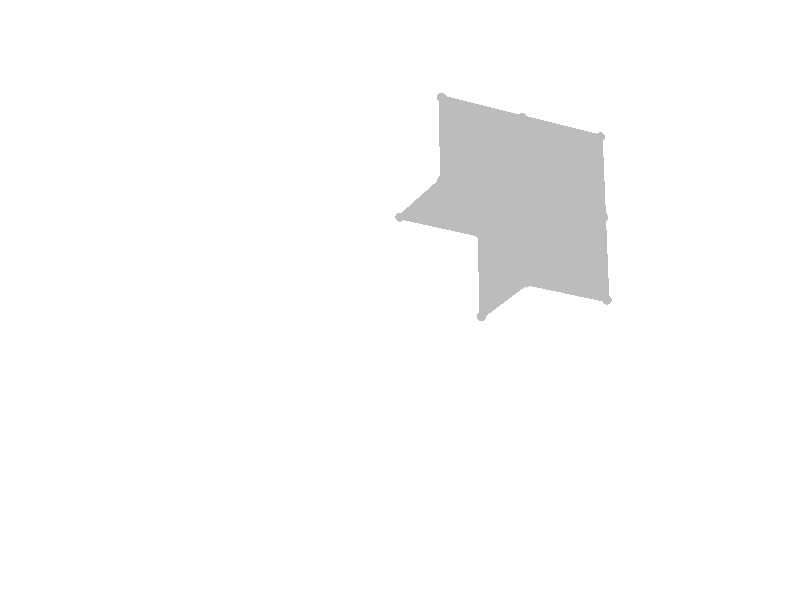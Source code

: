 #include "colors.inc"
background { rgb <1, 1, 1> }
camera {location <-5, -5, 10>up <0,1,0> right <-1.33,0,0> angle 20look_at <0, 0, 0> sky <0, 1, 0> }
sphere { <0.5, 0, 0.5>, 0.025 texture {  pigment { rgb <0.5, 0.5, 0.5> } } }
sphere { <1, 0, 0.5>, 0.025 texture {  pigment { rgb <0.5, 0.5, 0.5> } } }
sphere { <1, 0.5, 0.5>, 0.025 texture {  pigment { rgb <0.5, 0.5, 0.5> } } }
sphere { <1, 1, 0.5>, 0.025 texture {  pigment { rgb <0.5, 0.5, 0.5> } } }
sphere { <0.5, 1, 0.5>, 0.025 texture {  pigment { rgb <0.5, 0.5, 0.5> } } }
sphere { <0, 1, 0.5>, 0.025 texture {  pigment { rgb <0.5, 0.5, 0.5> } } }
sphere { <0, 0.5, 0.5>, 0.025 texture {  pigment { rgb <0.5, 0.5, 0.5> } } }
sphere { <0.5, 0.5, 0.5>, 0.025 texture {  pigment { rgb <0.5, 0.5, 0.5> } } }
sphere { <0.5, 0, 0>, 0.025 texture {  pigment { rgb <0.5, 0.5, 0.5> } } }
sphere { <0.5, 0.5, 0>, 0.025 texture {  pigment { rgb <0.5, 0.5, 0.5> } } }
sphere { <0, 0.5, 0>, 0.025 texture {  pigment { rgb <0.5, 0.5, 0.5> } } }
sphere { <0.75, 0.25, 0.5>, 0.025 texture {  pigment { rgb <0.5, 0.5, 0.5> } } }
sphere { <0.75, 0.75, 0.5>, 0.025 texture {  pigment { rgb <0.5, 0.5, 0.5> } } }
sphere { <0.25, 0.75, 0.5>, 0.025 texture {  pigment { rgb <0.5, 0.5, 0.5> } } }
sphere { <0.5, 0.25, 0.25>, 0.025 texture {  pigment { rgb <0.5, 0.5, 0.5> } } }
sphere { <0.25, 0.5, 0.25>, 0.025 texture {  pigment { rgb <0.5, 0.5, 0.5> } } }
cylinder { <0.5, 0, 0.5>, <1, 0, 0.5>, 0.0125 texture {  pigment { rgb <0.5, 0.5, 0.5> } } }
cylinder { <0.5, 0, 0.5>, <0.75, 0.25, 0.5>, 0.00883883 texture {  pigment { rgb <0.5, 0.5, 0.5> } } }
cylinder { <1, 0, 0.5>, <0.75, 0.25, 0.5>, 0.00883883 texture {  pigment { rgb <0.5, 0.5, 0.5> } } }
cylinder { <1, 0, 0.5>, <1, 0.5, 0.5>, 0.0125 texture {  pigment { rgb <0.5, 0.5, 0.5> } } }
cylinder { <1, 0.5, 0.5>, <0.75, 0.25, 0.5>, 0.00883883 texture {  pigment { rgb <0.5, 0.5, 0.5> } } }
cylinder { <1, 0.5, 0.5>, <0.5, 0.5, 0.5>, 0.0125 texture {  pigment { rgb <0.5, 0.5, 0.5> } } }
cylinder { <0.5, 0.5, 0.5>, <0.75, 0.25, 0.5>, 0.00883883 texture {  pigment { rgb <0.5, 0.5, 0.5> } } }
cylinder { <0.5, 0, 0.5>, <0.5, 0.5, 0.5>, 0.0125 texture {  pigment { rgb <0.5, 0.5, 0.5> } } }
cylinder { <1, 0.5, 0.5>, <1, 1, 0.5>, 0.0125 texture {  pigment { rgb <0.5, 0.5, 0.5> } } }
cylinder { <1, 0.5, 0.5>, <0.75, 0.75, 0.5>, 0.00883883 texture {  pigment { rgb <0.5, 0.5, 0.5> } } }
cylinder { <1, 1, 0.5>, <0.75, 0.75, 0.5>, 0.00883883 texture {  pigment { rgb <0.5, 0.5, 0.5> } } }
cylinder { <1, 1, 0.5>, <0.5, 1, 0.5>, 0.0125 texture {  pigment { rgb <0.5, 0.5, 0.5> } } }
cylinder { <0.5, 1, 0.5>, <0.75, 0.75, 0.5>, 0.00883883 texture {  pigment { rgb <0.5, 0.5, 0.5> } } }
cylinder { <0.5, 1, 0.5>, <0.5, 0.5, 0.5>, 0.0125 texture {  pigment { rgb <0.5, 0.5, 0.5> } } }
cylinder { <0.5, 0.5, 0.5>, <0.75, 0.75, 0.5>, 0.00883883 texture {  pigment { rgb <0.5, 0.5, 0.5> } } }
cylinder { <0.5, 1, 0.5>, <0.25, 0.75, 0.5>, 0.00883883 texture {  pigment { rgb <0.5, 0.5, 0.5> } } }
cylinder { <0.5, 0.5, 0.5>, <0.25, 0.75, 0.5>, 0.00883883 texture {  pigment { rgb <0.5, 0.5, 0.5> } } }
cylinder { <0.5, 1, 0.5>, <0, 1, 0.5>, 0.0125 texture {  pigment { rgb <0.5, 0.5, 0.5> } } }
cylinder { <0, 1, 0.5>, <0.25, 0.75, 0.5>, 0.00883883 texture {  pigment { rgb <0.5, 0.5, 0.5> } } }
cylinder { <0, 1, 0.5>, <0, 0.5, 0.5>, 0.0125 texture {  pigment { rgb <0.5, 0.5, 0.5> } } }
cylinder { <0, 0.5, 0.5>, <0.25, 0.75, 0.5>, 0.00883883 texture {  pigment { rgb <0.5, 0.5, 0.5> } } }
cylinder { <0, 0.5, 0.5>, <0.5, 0.5, 0.5>, 0.0125 texture {  pigment { rgb <0.5, 0.5, 0.5> } } }
cylinder { <0.5, 0, 0.5>, <0.5, 0, 0>, 0.0125 texture {  pigment { rgb <0.5, 0.5, 0.5> } } }
cylinder { <0.5, 0, 0.5>, <0.5, 0.25, 0.25>, 0.00883883 texture {  pigment { rgb <0.5, 0.5, 0.5> } } }
cylinder { <0.5, 0, 0>, <0.5, 0.25, 0.25>, 0.00883883 texture {  pigment { rgb <0.5, 0.5, 0.5> } } }
cylinder { <0.5, 0, 0>, <0.5, 0.5, 0>, 0.0125 texture {  pigment { rgb <0.5, 0.5, 0.5> } } }
cylinder { <0.5, 0.5, 0>, <0.5, 0.25, 0.25>, 0.00883883 texture {  pigment { rgb <0.5, 0.5, 0.5> } } }
cylinder { <0.5, 0.5, 0.5>, <0.5, 0.5, 0>, 0.0125 texture {  pigment { rgb <0.5, 0.5, 0.5> } } }
cylinder { <0.5, 0.5, 0.5>, <0.5, 0.25, 0.25>, 0.00883883 texture {  pigment { rgb <0.5, 0.5, 0.5> } } }
cylinder { <0, 0.5, 0.5>, <0.25, 0.5, 0.25>, 0.00883883 texture {  pigment { rgb <0.5, 0.5, 0.5> } } }
cylinder { <0.5, 0.5, 0.5>, <0.25, 0.5, 0.25>, 0.00883883 texture {  pigment { rgb <0.5, 0.5, 0.5> } } }
cylinder { <0.5, 0.5, 0>, <0.25, 0.5, 0.25>, 0.00883883 texture {  pigment { rgb <0.5, 0.5, 0.5> } } }
cylinder { <0.5, 0.5, 0>, <0, 0.5, 0>, 0.0125 texture {  pigment { rgb <0.5, 0.5, 0.5> } } }
cylinder { <0, 0.5, 0>, <0.25, 0.5, 0.25>, 0.00883883 texture {  pigment { rgb <0.5, 0.5, 0.5> } } }
cylinder { <0, 0.5, 0.5>, <0, 0.5, 0>, 0.0125 texture {  pigment { rgb <0.5, 0.5, 0.5> } } }
mesh2 {
vertex_vectors { 60, 
<0.5, 0, 0.5>, 
<1, 0, 0.5>, 
<0.75, 0.25, 0.5>, 
<1, 0, 0.5>, 
<1, 0.5, 0.5>, 
<0.75, 0.25, 0.5>, 
<1, 0.5, 0.5>, 
<0.5, 0.5, 0.5>, 
<0.75, 0.25, 0.5>, 
<0.5, 0, 0.5>, 
<0.5, 0.5, 0.5>, 
<0.75, 0.25, 0.5>, 
<1, 0.5, 0.5>, 
<1, 1, 0.5>, 
<0.75, 0.75, 0.5>, 
<1, 1, 0.5>, 
<0.5, 1, 0.5>, 
<0.75, 0.75, 0.5>, 
<0.5, 1, 0.5>, 
<0.5, 0.5, 0.5>, 
<0.75, 0.75, 0.5>, 
<1, 0.5, 0.5>, 
<0.5, 0.5, 0.5>, 
<0.75, 0.75, 0.5>, 
<0.5, 1, 0.5>, 
<0.5, 0.5, 0.5>, 
<0.25, 0.75, 0.5>, 
<0.5, 1, 0.5>, 
<0, 1, 0.5>, 
<0.25, 0.75, 0.5>, 
<0, 1, 0.5>, 
<0, 0.5, 0.5>, 
<0.25, 0.75, 0.5>, 
<0, 0.5, 0.5>, 
<0.5, 0.5, 0.5>, 
<0.25, 0.75, 0.5>, 
<0.5, 0, 0.5>, 
<0.5, 0, 0>, 
<0.5, 0.25, 0.25>, 
<0.5, 0, 0>, 
<0.5, 0.5, 0>, 
<0.5, 0.25, 0.25>, 
<0.5, 0.5, 0.5>, 
<0.5, 0.5, 0>, 
<0.5, 0.25, 0.25>, 
<0.5, 0, 0.5>, 
<0.5, 0.5, 0.5>, 
<0.5, 0.25, 0.25>, 
<0, 0.5, 0.5>, 
<0.5, 0.5, 0.5>, 
<0.25, 0.5, 0.25>, 
<0.5, 0.5, 0.5>, 
<0.5, 0.5, 0>, 
<0.25, 0.5, 0.25>, 
<0.5, 0.5, 0>, 
<0, 0.5, 0>, 
<0.25, 0.5, 0.25>, 
<0, 0.5, 0.5>, 
<0, 0.5, 0>, 
<0.25, 0.5, 0.25>
}
normal_vectors { 60, 
<-0, -0, 0.125>, 
<-0, -0, 0.125>, 
<-0, -0, 0.125>, 
<0, -0, 0.125>, 
<0, -0, 0.125>, 
<0, -0, 0.125>, 
<0, 0, 0.125>, 
<0, 0, 0.125>, 
<0, 0, 0.125>, 
<-0, 0, 0.125>, 
<-0, 0, 0.125>, 
<-0, 0, 0.125>, 
<0, -0, 0.125>, 
<0, -0, 0.125>, 
<0, -0, 0.125>, 
<0, 0, 0.125>, 
<0, 0, 0.125>, 
<0, 0, 0.125>, 
<-0, -0, 0.125>, 
<-0, -0, 0.125>, 
<-0, -0, 0.125>, 
<0, -0, 0.125>, 
<0, -0, 0.125>, 
<0, -0, 0.125>, 
<0, 0, 0.125>, 
<0, 0, 0.125>, 
<0, 0, 0.125>, 
<0, 0, 0.125>, 
<0, 0, 0.125>, 
<0, 0, 0.125>, 
<-0, -0, 0.125>, 
<-0, -0, 0.125>, 
<-0, -0, 0.125>, 
<-0, -0, 0.125>, 
<-0, -0, 0.125>, 
<-0, -0, 0.125>, 
<-0.125, 0, 0>, 
<-0.125, 0, 0>, 
<-0.125, 0, 0>, 
<-0.125, 0, 0>, 
<-0.125, 0, 0>, 
<-0.125, 0, 0>, 
<0.125, 0, 0>, 
<0.125, 0, 0>, 
<0.125, 0, 0>, 
<0.125, -0, 0>, 
<0.125, -0, 0>, 
<0.125, -0, 0>, 
<0, -0.125, -0>, 
<0, -0.125, -0>, 
<0, -0.125, -0>, 
<-0, -0.125, -0>, 
<-0, -0.125, -0>, 
<-0, -0.125, -0>, 
<0, -0.125, 0>, 
<0, -0.125, 0>, 
<0, -0.125, 0>, 
<-0, 0.125, 0>, 
<-0, 0.125, 0>, 
<-0, 0.125, 0>
}
texture_list { 60, 
texture{ pigment{ rgb <0.5, 0.5, 0.5>  } }, 
texture{ pigment{ rgb <0.5, 0.5, 0.5>  } }, 
texture{ pigment{ rgb <0.5, 0.5, 0.5>  } }, 
texture{ pigment{ rgb <0.5, 0.5, 0.5>  } }, 
texture{ pigment{ rgb <0.5, 0.5, 0.5>  } }, 
texture{ pigment{ rgb <0.5, 0.5, 0.5>  } }, 
texture{ pigment{ rgb <0.5, 0.5, 0.5>  } }, 
texture{ pigment{ rgb <0.5, 0.5, 0.5>  } }, 
texture{ pigment{ rgb <0.5, 0.5, 0.5>  } }, 
texture{ pigment{ rgb <0.5, 0.5, 0.5>  } }, 
texture{ pigment{ rgb <0.5, 0.5, 0.5>  } }, 
texture{ pigment{ rgb <0.5, 0.5, 0.5>  } }, 
texture{ pigment{ rgb <0.5, 0.5, 0.5>  } }, 
texture{ pigment{ rgb <0.5, 0.5, 0.5>  } }, 
texture{ pigment{ rgb <0.5, 0.5, 0.5>  } }, 
texture{ pigment{ rgb <0.5, 0.5, 0.5>  } }, 
texture{ pigment{ rgb <0.5, 0.5, 0.5>  } }, 
texture{ pigment{ rgb <0.5, 0.5, 0.5>  } }, 
texture{ pigment{ rgb <0.5, 0.5, 0.5>  } }, 
texture{ pigment{ rgb <0.5, 0.5, 0.5>  } }, 
texture{ pigment{ rgb <0.5, 0.5, 0.5>  } }, 
texture{ pigment{ rgb <0.5, 0.5, 0.5>  } }, 
texture{ pigment{ rgb <0.5, 0.5, 0.5>  } }, 
texture{ pigment{ rgb <0.5, 0.5, 0.5>  } }, 
texture{ pigment{ rgb <0.5, 0.5, 0.5>  } }, 
texture{ pigment{ rgb <0.5, 0.5, 0.5>  } }, 
texture{ pigment{ rgb <0.5, 0.5, 0.5>  } }, 
texture{ pigment{ rgb <0.5, 0.5, 0.5>  } }, 
texture{ pigment{ rgb <0.5, 0.5, 0.5>  } }, 
texture{ pigment{ rgb <0.5, 0.5, 0.5>  } }, 
texture{ pigment{ rgb <0.5, 0.5, 0.5>  } }, 
texture{ pigment{ rgb <0.5, 0.5, 0.5>  } }, 
texture{ pigment{ rgb <0.5, 0.5, 0.5>  } }, 
texture{ pigment{ rgb <0.5, 0.5, 0.5>  } }, 
texture{ pigment{ rgb <0.5, 0.5, 0.5>  } }, 
texture{ pigment{ rgb <0.5, 0.5, 0.5>  } }, 
texture{ pigment{ rgb <0.5, 0.5, 0.5>  } }, 
texture{ pigment{ rgb <0.5, 0.5, 0.5>  } }, 
texture{ pigment{ rgb <0.5, 0.5, 0.5>  } }, 
texture{ pigment{ rgb <0.5, 0.5, 0.5>  } }, 
texture{ pigment{ rgb <0.5, 0.5, 0.5>  } }, 
texture{ pigment{ rgb <0.5, 0.5, 0.5>  } }, 
texture{ pigment{ rgb <0.5, 0.5, 0.5>  } }, 
texture{ pigment{ rgb <0.5, 0.5, 0.5>  } }, 
texture{ pigment{ rgb <0.5, 0.5, 0.5>  } }, 
texture{ pigment{ rgb <0.5, 0.5, 0.5>  } }, 
texture{ pigment{ rgb <0.5, 0.5, 0.5>  } }, 
texture{ pigment{ rgb <0.5, 0.5, 0.5>  } }, 
texture{ pigment{ rgb <0.5, 0.5, 0.5>  } }, 
texture{ pigment{ rgb <0.5, 0.5, 0.5>  } }, 
texture{ pigment{ rgb <0.5, 0.5, 0.5>  } }, 
texture{ pigment{ rgb <0.5, 0.5, 0.5>  } }, 
texture{ pigment{ rgb <0.5, 0.5, 0.5>  } }, 
texture{ pigment{ rgb <0.5, 0.5, 0.5>  } }, 
texture{ pigment{ rgb <0.5, 0.5, 0.5>  } }, 
texture{ pigment{ rgb <0.5, 0.5, 0.5>  } }, 
texture{ pigment{ rgb <0.5, 0.5, 0.5>  } }, 
texture{ pigment{ rgb <0.5, 0.5, 0.5>  } }, 
texture{ pigment{ rgb <0.5, 0.5, 0.5>  } }, 
texture{ pigment{ rgb <0.5, 0.5, 0.5>  } }
}
face_indices { 20, 
<0, 1, 2>,0,1,2, 
<3, 4, 5>,3,4,5, 
<6, 7, 8>,6,7,8, 
<9, 10, 11>,9,10,11, 
<12, 13, 14>,12,13,14, 
<15, 16, 17>,15,16,17, 
<18, 19, 20>,18,19,20, 
<21, 22, 23>,21,22,23, 
<24, 25, 26>,24,25,26, 
<27, 28, 29>,27,28,29, 
<30, 31, 32>,30,31,32, 
<33, 34, 35>,33,34,35, 
<36, 37, 38>,36,37,38, 
<39, 40, 41>,39,40,41, 
<42, 43, 44>,42,43,44, 
<45, 46, 47>,45,46,47, 
<48, 49, 50>,48,49,50, 
<51, 52, 53>,51,52,53, 
<54, 55, 56>,54,55,56, 
<57, 58, 59>,57,58,59, 
}
}
light_source {<10, 10, 10> color White}
light_source {<0, 0, 10> color White}
light_source {<-10, -10, 10> color White}
